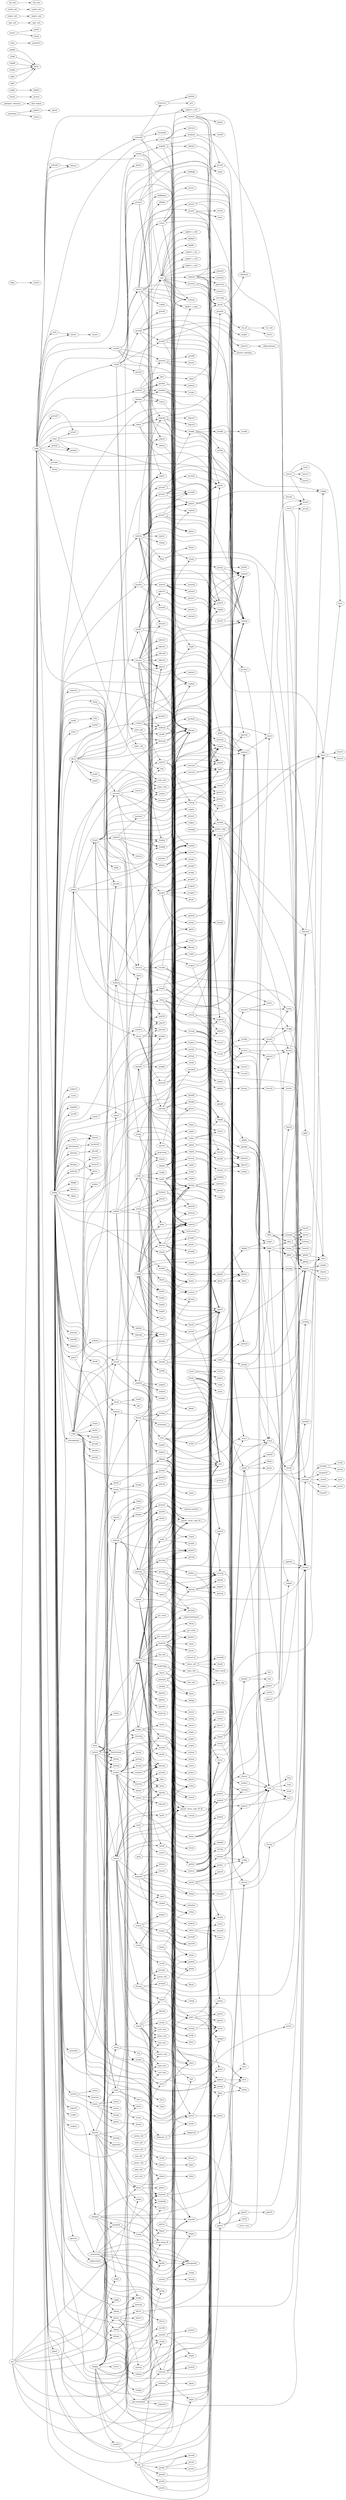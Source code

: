 digraph CCMap {
graph [ rankdir = LR];
adbkql->addbkgl;
adbkql->radmsh;
addbas->asymop;
addbas->latvec;
addrbl->addsds;
addrbl->fsmbl;
addrbl->fsmbpw;
addrbl->i8icopy;
addrbl->mkewgt;
addrbl->rlocbl;
addrbl->ropyln;
addrbl->rsibl;
addsds->delstp;
aginv->grpeql;
aiocls->aiocor;
aiocls->aiogen;
aiocls->aiomom;
aiocls->aiomp;
aiocls->aiopar;
aiocls->aiopot;
aiocls->aiorme;
aiocls->aiosop;
aiocls->aiova;
aiocls->i8icopy;
aiocls->iclbsj;
aiocls->paioc2;
aiocls->pvaioc;
asados->bzmio;
asados->clist;
asados->contet;
asados->dosio;
asados->dosspl;
asados->dostet;
asados->getbzp;
asados->i8icopy;
asados->iclbas;
asados->iomomq;
asados->iomomx;
asados->mkqp;
asados->nosbzm;
asados->spacks_copy;
asados->subasi;
asados->sumlst;
asars->asars1;
asars->iors;
asars->spackv_array_copy_i8_i;
asars1->psymq0;
asars1->psymr0;
asymop->csymop;
atomsc->addzbk;
atomsc->getqvc;
atomsc->newrho;
atomsc->poiss0;
atomsc->prrmsh;
atomsc->radmsh;
atomsc->radwgt;
atomsc->vxc0sp;
atwf->getcor;
atwf->makrwf;
atwf->ortrwf;
atwf->radmsh;
atwf->radwgt;
atwf->wf2lo;
atwf2l->radmsh;
atwf2l->radwgt;
augmat->fradhd;
augmat->fradpk;
augmat->gaugm;
augmat->momusl;
augmat->potpus;
augmat->vlm2us;
augmbl->augq12;
augmbl->augq2z;
augmbl->augq3z;
augmbl->augqp3;
augmbl->augqs3;
augmbl->bstrux;
augmbl->dstrbp;
augq12->orbl;
augq2z->orbl;
baslst->iclbsj;
baslst->slist;
beschb->chebev;
bessel_yl->bessel;
bessjy->beschb;
bessl->besslr;
bessl2->besslr;
besslm->besslr;
bloch->pblch1;
bloch->s2sph;
bloch->yprm;
blsig->bloch;
blsig->phmbls;
blsig->sopert;
blsig->zprm;
bndconn_v2->matm;
bndconn_v2->mkppovl2;
bndfp->addrbl;
bndfp->blsig;
bndfp->bzints;
bndfp->bzwtsf;
bndfp->dfaugm;
bndfp->dfqkkl;
bndfp->dfratm;
bndfp->dfrce;
bndfp->dosio;
bndfp->dstrbp;
bndfp->efldos;
bndfp->fixef0;
bndfp->gen_hamindex;
bndfp->gennlat;
bndfp->getef;
bndfp->getikt;
bndfp->gvlst2;
bndfp->hambl;
bndfp->hambls;
bndfp->i8icopy;
bndfp->interparam;
bndfp->iobzwt;
bndfp->iomomn;
bndfp->iomoms;
bndfp->iorbtm;
bndfp->makdos;
bndfp->maknos;
bndfp->makusq;
bndfp->mchan;
bndfp->mixrho;
bndfp->mkdmtu;
bndfp->mkehkf;
bndfp->mkekin;
bndfp->mkorbm;
bndfp->mkpdos;
bndfp->mkpot;
bndfp->mkrout;
bndfp->mshn3p;
bndfp->mullmf;
bndfp->newsigmasw;
bndfp->noshorbz;
bndfp->phmbls;
bndfp->pnunew;
bndfp->prtev;
bndfp->qparam;
bndfp->rdsigm2;
bndfp->seneinterp;
bndfp->shorbz;
bndfp->sopert2;
bndfp->spacks_copy;
bndfp->spackv_array_copy_i8_i;
bndfp->subzi;
bndfp->suclst;
bndfp->sugw;
bndfp->suham2;
bndfp->sumlst;
bndfp->suqlse;
bndfp->suqlsm;
bndfp->suqlst;
bndfp->suqlsw2;
bndfp->surho;
bndfp->symrho;
bndfp->totfrc;
bndfp->upacks;
bndfp->vcdmel;
bndfp->xmpbnd;
bndfp->xxxdif;
bndfp->yprm;
bndfp->zprm;
bravsy->latvec;
bravsy->rotmat;
bstrux->hxpbl;
bstrux->hxpgbl;
bstrux->hxpos;
bstrux->orbl;
bstrux->paugq1;
bstrux->paugq2;
bstrux->paugqp;
bstrux->prlcb1;
bstrux->uspecb;
bzints->fswgts;
bzints->slinz;
bzmesh->asymop;
bzmesh->bzmsh0;
bzmesh->grpop;
bzmesh->mxxyz;
bzmsh0->projql;
bzwts->bzints;
bzwts->ebcpl;
bzwts->efrng2;
bzwts->fermi;
bzwts->intnos;
bzwts->maknos;
bzwts->splwts;
bzwtsf->bzwts;
bzwtsf->bzwtsm;
bzwtsf->dvdos;
ccutup->cshear;
ccutup->gtbvec;
ccutup->mxmymz;
chgmsh->gvctof;
chgmsh->gvgetf;
chgmsh->gvlist;
chgmsh->gvputf;
chgmsh->pchms2;
chgmsh->pchmsh;
chgmsh->pgvmat2;
chimedit->bzmesh;
chimedit->bzmsh0;
chimedit->i8icopy;
chimedit->stonerpb;
chimedit->stonerrsa;
chkdmu->i8icopy;
chkdmu->ldau;
chkdmu->praldm;
chkdmu->rotycs;
chkdmu->symdmu;
chksgr->bloch;
chksgr->iosigh;
chksgr->orbl;
chksgr->rothph;
chksgr->rothrm;
chkxpn->bessl;
chkxpn->hansmr;
chkxpn->hxpos;
chkxpn->iclbsj;
chkxpn->jxpos;
chkxpn->radmsh;
chkxpn->radpkl;
chkxpn->radwgt;
chkxpn->spacks_copy;
chkxpn->spackv_array_copy_i8_i;
chkxpn->uspecb;
clist->ffnam;
clsprm->ioqpp;
clsset->clsctr;
clsset->prjpos;
clsset->shorps;
cmplat->latvec;
cmplat->psymr0;
cmplat->shorbz;
contet->mkcond;
contet->mxxyz;
contet->slinz;
corlsd->gcor;
corpbe->gcor2;
corprm->hansmr;
cpplat->danrm2;
cpplat->prodln;
cppos->spackv_array_copy_r8_r8;
cvplat->cosvec;
cvplat->danrm2;
cvplat->ddet33;
defpq->atmoms;
dfrce->dstrbp;
dfrce->gvgetf;
dfrce->lindsc;
dfrce->pvdf1;
dfrce->pvdf2;
dfrce->pvdf3;
dfrce->pvdf4;
dfrce->rhomom;
dfrce->suphs0;
dfrce->suylg;
dosspl->delstp;
dosspl->iomoms;
dostet->slinz;
dstrbp->multiple;
dstrbp->optimise;
dstrbp->pdstlb;
dstrbp->single;
easypbe->corlsd;
easypbe->corpbe;
easypbe->corpw91;
easypbe->exchpbe;
easypbe->exchpw91;
ebcpl->iget;
ebcpl->mark1;
elocp->iclbsj;
elocp->loctsh;
elocp->radmsh;
elocp->spacks_copy;
elocp->spackv_array_copy_i8_i;
elocp->uspecb;
evxcp->easypbe;
evxcv->evxcp;
evxcv_new->evxcp;
exchpbe->getuk;
exchpbe->setuk;
fdpp->mul22;
fixef0->ebcpl;
fixpos->shorbz;
fklbl->gklbl;
fklbl->gklq;
fklbl->hsmqe0;
fklbl->shorbz;
flocb2->gtbsl1;
flocb2->orbl;
flocbl->flocb2;
flocbl->gtbsl1;
flocbl->orbl;
fmain->makr;
fmain->prmx;
fmain->ropyln;
fmain->shorbz;
fmain->shorps;
fmain->sylm;
fmain->sylmnc;
fpchk->chkxpn;
fradhd->hansr;
fradpk->radpkl;
freats->atomsc;
freats->fctail;
freats->ftfalo;
freats->getqvc;
freats->optfab;
freats->pratfs;
freats->rmesh;
freats->rnatm;
freats->tailsm;
freeat->freats;
freeat->gtpcor;
freeat->i8icopy;
freeat->iofa;
freeat->ioorbp;
freeat->spacks_copy;
freeat->writebasis;
fsmbl->dstrbp;
fsmbl->gtbsl1;
fsmbl->hhigbl;
fsmbl->orbl;
fsmbl->uspecb;
fsmbpw->dstrbp;
fsmbpw->gtbsl1;
fsmbpw->orbl;
fsmbpw->uspecb;
ftfalo->mtchr2;
ftfalo->mtchre;
ftfalo->popta1;
ftfalo->popta3;
ftfalo->popta4;
ftfalo->popta5;
ftlxp->ftlxp2;
ftlxp->ropyln;
gaugm->paug1;
gaugm->paug2;
gaugm->paug3;
gaugm->paugnl;
gaugm->ppi2z;
gaugm->pvaglc;
gaugm->pvagm1;
gaugm->pvagm2;
gaugm->pvagm3;
gen_hamindex->gvlst2;
gen_hamindex->mptauof;
gen_hamindex->orbl;
gen_hamindex->rotdlmm;
gen_hamindex->shorbz;
gen_hamindex->spacks_copy;
gengrp->gtcsym;
gennlat->shortn3;
gennlat->shortn3_initialize;
gensym->addbas;
gensym->fixpos;
gensym->groupg;
gensym->grpprd;
gensym->lattdf;
gensym->latvec;
gensym->psymop;
gensym->sgroup;
gensym->shoist;
gensym->symcry;
gensym->symlat;
gensym->symtbl;
getcor->rhocor;
getef->iobzwt;
getef->iomomq;
getgv2->eprod;
getikt->debugmode;
getinput_entrance->find_region;
getq->getqvc;
getq->gtpcor;
getqvc->config;
gfigbl->fklbl;
gfigbl->scglp1;
ggugbl->gfigbl;
ghibl->gtbsl2;
ghibl->hklbl;
ghigbl->gtbsl2;
ghigbl->hklgbl;
ghios->gtbsl2;
ghios->hklos;
gklbl->gklbld;
gklbl->gklblq;
gklbl->shorbz;
gklbld->radgkl;
gklbld->sylm;
gklblq->sylm;
gklft->sylm;
gklq->ropyln;
gklq->shortn;
gpfndx->shorbz;
grdepl->grdep2;
grfmsh->gvgetf;
grfmsh->gvputf;
groupg->asymop;
groupg->sgroup;
groupg->shorbz;
grpfnd->latvec;
grpgen->asymop;
grpgen->grpcop;
grpgen->grpeql;
grpgen->grpprd;
gtpcor->spacks_copy;
gtv_setrcd->replacetab2space;
gvctof->shorbz;
gvlist->fullmesh;
gvlist->pvglst;
gvlist->shorbz;
gvlist->shortn3;
gvlist->shortn3_initialize;
gvlst2->gvlstn;
gvlst2->gvlsts;
gvmtch->pgvmat;
hambl->augmbl;
hambl->hsibl;
hambl->smhsbl;
hambl->zprm;
hambls->bloch;
hambls->debugmode;
hambls->hambl;
hambls->phmbls;
hambls->pmtsig;
hambls->psigd;
hambls->shorbz;
hambls->sigswitch;
hambls->sopert;
hambls->zprm;
hamfb3->roth;
hamfb3k->rotsig;
hansmd->hansr;
hansmr->bessl;
hansr->hanr;
hansr->hansr1;
hansr->hansr2;
hansrz->besslr;
hansrz->hanr;
hansrz->hansz1;
hansrz->hansz2;
hansrz->rsort;
hft2r1->gvlist;
hft2r1->hft2r2;
hft2rs->hft2r1;
hft2rs->hft2r3;
hft2rs->pairs;
hft2rs->ppair1;
hft2rs->symiax;
hgugbl->hhigbl;
hhibl->gtbsl2;
hhibl->phhibl;
hhigbl->gtbsl2;
hhigbl->phhigb;
hhugbl->hhigbl;
hklbl->gklbl;
hklbl->gklq;
hklbl->hsmq;
hklbl->shorbz;
hklft->sylm;
hklgbl->hklbl;
hklgbl->scglp1;
hnsmft->fint;
hnsmft->sint;
hsibl->dstrbp;
hsibl->gtbsl1;
hsibl->gvlist;
hsibl->hsibl1;
hsibl->hsibl2;
hsibl->hsibl3;
hsibl->hsibl4;
hsibl->hsibl5;
hsibl->hsibl6;
hsibl->i8icopy;
hsibl->ncutcorrect;
hsibl->nnrl;
hsibl->orbl;
hsibl->suphas;
hsibl->tbhsi;
hsibl->uspecb;
hsibl1->ropyln;
hsibl4->gvgetf;
hsibl4->gvputf;
hsibl6->ifindiv;
hsmbl->hsmbld;
hsmbl->hsmblq;
hsmbl->shorbz;
hsmbld->sylm;
hsmblq->sylm;
hsmq->hansr4;
hsmq->pvhsmq;
hsmq->ropyln;
hsmq->shortn;
hsmqe0->hansr5;
hsmqe0->pvhsmq;
hsmqe0->ropyln;
hsmqe0->shortn;
hxpbl->ghibl;
hxpgbl->ghigbl;
hxpos->ghios;
interparam->prodx2d;
iobsm0->iobsmv;
ioden->gvgetf;
ioden->gvputf;
ioden->i8icopy;
ioden->ioden2;
ioden->rhgcmp;
ioden2->shorps;
ioeula->pvioeu;
iomomq->iomoms;
iomomx->iomoms;
iomomx->pviomx;
ioorbp->i8icopy;
ioorbp->ii8copy;
ioorbp->spacks_copy;
ioposs->iopos;
ioposs->spackv_array_copy_r8_r8;
iorbtm->spacks_copy;
iors->aiomom;
iors->chgmsh;
iors->dpdbyl;
iors->dpdftr;
iors->i8icopy;
iors->ii8copy;
iors->latvec;
iors->mpibc1_s_bz;
iors->mpibc1_s_ctrl;
iors->mpibc1_s_lat;
iors->mpibc1_s_pot;
iors->mpibc1_s_site;
iors->mpibc1_s_spec;
iors->pvsms2;
iors->radsum;
iors->radwgt;
iors->spacks_copy;
iosits->i8icopy;
iosits->ii8copy;
iprmsb->orbl;
ipwovl->matgg2;
latpar->cosvec;
lattc->lctoff;
lattc->qdistn;
lattc->rdistn;
lattc->xlgen;
lattdf->makrot;
lattdf->shear;
lattic->lattc;
lattic->lattdf;
lattic->rdistn;
lattic->spackv_array_copy_r8_r8;
lctoff->dlmtor;
ldau->vldau;
lmaux->asars;
lmaux->cmplat;
lmaux->i8icopy;
lmaux->iopos;
lmaux->iosits;
lmaux->makrm0;
lmaux->ovmin;
lmaux->pairs;
lmaux->sclwsr;
lmaux->shoang;
lmaux->shorps;
lmaux->shoshl;
lmaux->spackv_array_copy_i8_i;
lmaux->spackv_array_copy_r8_r8;
lmaux->symlat;
lmf->defspc;
lmf->findctrlstart;
lmf->lattic;
lmf->lmfp;
lmf->lmhelp;
lmf->mkqp;
lmf->mksym;
lmf->rdctrl2;
lmf->setcg;
lmf->upacks;
lmfa->defspc;
lmfa->findctrlstart;
lmfa->freeat;
lmfa->lattic;
lmfa->lmhelp;
lmfa->mksym;
lmfa->rdctrl2;
lmfa->setcg;
lmfa->upacks;
lmfp->bndfp;
lmfp->chimedit;
lmfp->chkdmu;
lmfp->cppos;
lmfp->fixpos;
lmfp->grdep2;
lmfp->grdepl;
lmfp->iobsm0;
lmfp->iobsmv;
lmfp->ioden;
lmfp->iopos;
lmfp->iors;
lmfp->lattic;
lmfp->lsets_bitop_i8;
lmfp->mkqp;
lmfp->mpibc1_s_lat;
lmfp->nwit;
lmfp->nwitsv;
lmfp->parms0;
lmfp->praugm;
lmfp->prelx1;
lmfp->rdistn;
lmfp->rdovfa;
lmfp->relax;
lmfp->rlxstp;
lmfp->rsedit;
lmfp->setcc;
lmfp->shorps;
lmfp->smshft;
lmfp->spacks_copy;
lmfp->spackv_array_copy_r8_r8;
lmfp->subasi;
lmfp->sudmtu;
lmfp->suham;
lmfp->suldau;
lmfp->supot;
lmfp->upacks;
lmfutil->aiocls;
lmfutil->asados;
lmfutil->clsprm;
lmfutil->clsprp;
lmfutil->defspc;
lmfutil->findctrlstart;
lmfutil->fpchk;
lmfutil->lattic;
lmfutil->lmaux;
lmfutil->lmhelp;
lmfutil->mksym;
lmfutil->rdctrl2;
lmfutil->setcg;
lmfutil->upacks;
locpot->atqval;
locpot->augmat;
locpot->corprm;
locpot->elfigr;
locpot->gtpcor;
locpot->i8icopy;
locpot->locpt2;
locpot->radmsh;
locpot->radwgt;
locpot->uspecb;
locpot->wrhomt;
locpt2->hansmr;
locpt2->poinsp;
locpt2->splrho;
locpt2->vxcns5;
locpt2->vxcnsp;
loctsh->hansmr;
loctsh->makrwf;
loctsh->mtchre;
loctsh->radext;
madmat->shortn;
madmat->strx00;
makdla->bessl2;
makdos->delstp;
makidx->i8icopy;
makidx->idxpr;
makidx->ii8copy;
makidx->mkidx2;
maknos->delstp;
makrm0->defpq;
makrm0->defwsr;
makrm0->evxcv;
makrm0->freats;
makrm0->pairc;
makrm0->poiss0;
makrm0->psymr0;
makrm0->sumsro;
makrvl->rseq;
makrwf->phidx;
makrwf->rseq;
makusp->hansr;
makusp->makrwf;
makusp->makus2;
makusp->ortrwf;
makusp->vxtrap;
makusq->fradhd;
makusq->fradpk;
makusq->pusq1;
makusq->radmsh;
makusq->uspecb;
mchan->spacks_copy;
mixrho->ftlxp;
mixrho->gvgetf;
mixrho->gvputf;
mixrho->lgstar;
mixrho->lindsc;
mixrho->parmx0;
mixrho->parmxp;
mixrho->pkl2ro;
mixrho->pqsclb;
mixrho->pqsclc;
mixrho->pqsclf;
mixrho->pvmix3;
mixrho->pvmix5;
mixrho->pvmix6;
mixrho->pvmix7;
mixrho->pvmix9;
mixrho->radmsh;
mixrho->radwgt;
mixrho->rhgcmp;
mixrho->rhoqm;
mixrho->splrho;
mkdmtu->i8icopy;
mkekin->gtbsl1;
mkekin->i8icopy;
mkekin->mshdot;
mkekin->mshint;
mkekin->orbl;
mkekin->pvgtkn;
mkewgt->delstp;
mkidx2->idxpr;
mkorbm->phvsfp;
mkplat->bravsy;
mkplat->cpplat;
mkplat->cvplat;
mkplat->gtcsym;
mkplat->latpar;
mkplat->roplat;
mkplat->stplat;
mkpot->elocp;
mkpot->i8icopy;
mkpot->locpot;
mkpot->mshint;
mkpot->rhomom;
mkpot->smves;
mkpot->smvxc2;
mkpot->smvxcm;
mkppovl2->matgg2;
mkqp->bzmesh;
mkqp->getqp;
mkqp->i8icopy;
mkqp->ii8copy;
mkqp->lsets_bitop_i8;
mkqp->projql;
mkqp->tetirr;
mkrou1->mkcfus;
mkrou1->mkrou4;
mkrout->corprm;
mkrout->fradhd;
mkrout->fradpk;
mkrout->getcor;
mkrout->gtbsl1;
mkrout->gtpcor;
mkrout->makusp;
mkrout->mkrou1;
mkrout->mkrou2;
mkrout->mkrou3;
mkrout->mkrou5;
mkrout->mkrou6;
mkrout->orbl;
mkrout->radmsh;
mkrout->radsum;
mkrout->radwgt;
mkrout->uspecb;
mksym->aginv;
mksym->gensym;
mksym->grpgen;
mksym->pvsym2;
mksym->spackv_array_copy_i8_i;
mksym->spackv_array_copy_r8_r8;
mksym->splcls;
mksym->symtbl;
momusl->makusp;
mshn3p->mshn31;
mshn3p->mshn32;
mshsiz->fullmesh;
mshsiz->gtpfac;
mshsiz->gvctof;
mshsiz->gvlist;
mshsiz->gvlstn;
mshvmt->gvgetf;
mshvmt->i8icopy;
mshvmt->ropbes;
mshvmt->ropyln;
mtchae->hansmd;
mtchr2->mtchae;
mtchre->mtchae;
mtchre->mtchr2;
mullmf->gtbsl1;
mullmf->mchan;
mullmf->orbl;
newrho->config;
newrho->phidx;
newrho->rhocor;
newrho->rseq;
newrho->setcc;
nghbor->drr2;
nghbor->latlim;
nosbzm->delstp;
nosbzm->iomoms;
nwit->nwitsv;
nwitsv->iosave;
offshp->imxmnx;
optfab->popta1;
optfab->popta2;
optfab->popta3;
optfab->popta4;
optfab->popta5;
ortrwf->addrwf;
ovcall->fovlp;
ovcall->iopos;
ovcall->ovlchk;
ovlchk->avwsr;
ovlchk->shorps;
ovlocr->corprm;
ovlocr->dstrbp;
ovlocr->hxpbl;
ovlocr->hxpos;
ovlocr->p1ovlc;
ovlocr->p2ovlc;
ovlocr->radmsh;
ovlocr->radwgt;
ovlpfa->dstrbp;
ovmin->clist;
ovmin->fovlp;
ovmin->iclbsj;
ovmin->ovcall;
ovmin->ovlchk;
p2ovlc->hansmr;
p2ovlc->radpkl;
p2pkl->phkl2r;
packs->initialize;
pairc->ppair1;
pairc->ppair2;
pairc->ppair3;
pairc->shorps;
pairc->xlgen;
pairs->avwsr;
pairs->pairc;
pairtakao->getgv2;
pairtakao->sortea;
paug2->paug4;
paugq1->gtbsl1;
paugqp->ropyln;
pbevxc->easypbe;
pbevxc->radgrx;
pgvmat2->pgvmat;
phhibl->hklbl;
phhibl->hsmbl;
phhigb->fklbl;
phhigb->hklbl;
phhigb->hsmbl;
phhigb->scglp1;
phidx->dfphi;
phidx->gintsr;
phidx->makdla;
phidx->rseq;
phidx->rsq1;
pkl2ro->radgkl;
pkl2ro->radpkl;
pkl2ro->splrho;
pnunew->bessl;
pnunew->i8icopy;
pnunew->phidx;
pnunew->radmsh;
pnunew->spacks_copy;
poinsp->poiss0;
popta1->hansmd;
popta1->mtchae;
popta3->rseq;
popta3->rsq1;
popta4->phidx;
popta4->rseq;
popta5->hansmr;
popta5->rseq;
potpus->makrwf;
potpus->ortrwf;
potpus->pvpus1;
potpus->radgra;
potpus->rwftai;
potpus->soprm;
potpus->vxtrap;
ppair1->drr2;
ppair1->ppair5;
ppair1->siteid;
ppair5->ppair4;
pptrns->iclbas;
pptrns->oalpha;
pqmix->parmx0;
pqmix->parmxp;
pqmix->pqmixa;
pqmix->pqmixb;
pqmix->pqmixc;
pqmix->pqmxio;
pqmix->pqmxup;
pqmix->pqsclb;
pqmix->pqsclf;
praldm->i8icopy;
praldm->prdmts;
pratfs->config;
pratfs->gintsl;
pratfs->ppratf;
pratfs->rseq;
praugm->spacks_copy;
prlcb1->gtbsl1;
prlcb2->gtbsl1;
prlcb2->orbl;
prodln->danrm2;
prothl->orbl;
prothr->orbl;
protht->pvrotd;
protht->pvrots;
protht->pvrott;
prrhat->prlrho;
prrhat->radmsh;
prrhat->radwgt;
prsed1->lcrho;
prsed1->radmsh;
prsed1->spacks_copy;
prsed1->swrho;
prsed2->mshint;
prsed2->radmsh;
prsed2->radwgt;
prsed2->spacks_copy;
prsed2->splrho;
prsed3->radmsh;
prsed3->wrhomt;
prsed4->prsed2;
prsed4->prsed5;
prsed4->radmsh;
prsed4->radwgt;
prsed4->spacks_copy;
prsed4->splrho;
prtrkl->prrmsh;
prtrkl->radgkl;
psho1->shorbz;
psymop->grpop;
psymop->grpprd;
psymop->parsop;
psymr1->pxsmr1;
psymr1->pysmr1;
pusq1->bstrux;
pusq1->pusq2;
pusq1->rlocb1;
pusq1->uspecb;
pusq2->gtbsl1;
pusq2->orbl;
pvang1->dlmn;
pvang2->dlmn;
pvcdm1->rseq;
pvdf1->atqval;
pvdf1->corprm;
pvdf1->gtpcor;
pvdf1->radsum;
pvdf1->radwgt;
pvdf1->suphas;
pvdf2->smvxcm;
pvdf4->corprm;
pvdf4->i8icopy;
pvdf4->suphas;
pvgtkn->ppi2z;
pvhmb1->i8icopy;
pvhmb1->mshint;
pvmix3->pkl2ro;
pvmix3->pvmix4;
pvmix3->pvmix9;
pvmix3->radmsh;
pvmix3->radwgt;
pvmix4->splrho;
pvmix5->pvmix9;
pvmix5->radmsh;
pvmix5->rhogkl;
pvmix6->pqmixb;
pvmix7->gvputf;
pvmix7->lgstar;
pvmix7->pkl2ro;
pvmix7->pvmix9;
pvmix7->radmsh;
pvmix7->radwgt;
pvrgkl->hansmr;
pvrgkl->vecpkl;
pvrhm2->hansmr;
pvrhm2->poiss0;
pvrhom->hansmr;
pvrots->orbl;
pvsms1->atqval;
pvsms1->gtpcor;
pvsms1->radsum;
pvsms1->radwgt;
pvsms1->rhgcmp;
pvsms1->spacks_copy;
pvsms2->pvsms3;
pvsms2->spacks_copy;
pvsms2->ylmrtg;
pvsym2->clabel;
pvsym2->iclbsj;
pvsym2->spacks_copy;
pwmat->gtbsl1;
pwmat->gvlst2;
pwmat->ifindiv2;
pwmat->ipwovl;
pwmat->matm;
pwmat->matmul_pwhovl;
pwmat->orbl;
pwmat->ropyln;
pwmat->spackv_array_copy_i8_i;
pwmat->spackv_array_copy_r8_r8;
pwmat->uspecb;
pwmat2->gtbsl1;
pwmat2->ifindiv2;
pwmat2->ipwovl;
pwmat2->orbl;
pwmat2->ropyln;
pwmat2->spackv_array_copy_i8_i;
pwmat2->spackv_array_copy_r8_r8;
pwmat2->uspecb;
qdistn->qdist;
qmpkl->pkl2r;
qparam->regioncheck;
radext->radmsh;
radext->radwgt;
rdctrl2->gtv_setrcd;
rdctrl2->gtv_setst;
rdctrl2->ii8copy;
rdctrl2->ioorbp;
rdctrl2->iopos;
rdctrl2->mpibc1_s_spec;
rdctrl2->packs;
rdctrl2->readctrl;
rdctrl2->readctrlpq;
rdctrl2->spacks_copy;
rdctrl2->spackv_array_copy_i8_i;
rdctrl2->spackv_array_copy_r8_r8;
rdctrl2->suidx;
rdctrl2->suldau;
rdctrl2->uarray_size;
rdctrl2->ubz_init;
rdctrl2->ubz_size;
rdctrl2->uctrl_size;
rdctrl2->uham_size;
rdctrl2->ulat_size;
rdctrl2->umix_size;
rdctrl2->umove_size;
rdctrl2->upacks;
rdctrl2->upot_size;
rdctrl2->usite_size;
rdctrl2->uspec_size;
rdctrl2->uspecb;
rdctrl2->ustr_size;
rdeq->product2;
rdistn->rdist;
rdovfa->adbkql;
rdovfa->addbkgsm;
rdovfa->gtpcor;
rdovfa->gvputf;
rdovfa->i8icopy;
rdovfa->iofa;
rdovfa->mpibc1_s_spec;
rdovfa->mshint;
rdovfa->ovlocr;
rdovfa->ovlpfa;
rdovfa->radsum;
rdovfa->radwgt;
rdovfa->spacks_copy;
rdsigm->bzmesh;
rdsigm->bzmsh0;
rdsigm->chksgr;
rdsigm->debugmode;
rdsigm->getqp;
rdsigm->hamfb3;
rdsigm->hft2rs;
rdsigm->i8icopy;
rdsigm->iopos;
rdsigm->iosigh;
rdsigm->istbpm;
rdsigm->latvec;
rdsigm->offshp;
rdsigm->psigd;
rdsigm->rotevs;
rdsigm->rsmsym;
rdsigm->siged;
rdsigm->sigflg;
rdsigm2->bzmesh;
rdsigm2->bzmsh0;
rdsigm2->debugmode;
rdsigm2->getikt;
rdsigm2->hamfb3k;
rdsigm2->iosigh;
rdsigm2->latvec;
readctrl->avwsr;
readctrl->defpq;
readctrl->fill3in;
readctrl->gtv_setio;
readctrl->iosite;
readctrl->lx2vec;
readctrl->parmxp;
readctrl->rmesh;
readctrl->tksw;
readctrl->toksw_init;
readctrl->umix_init;
readctrlpq->config;
readctrlpq->shftpp;
readctrlpq->tksw;
relax->grdep2;
relax->i8icopy;
relax->prelx1;
relax->spacks_copy;
rhgcmp->corprm;
rhgcmp->i8icopy;
rhgcmp->rhgcm2;
rhgcmp->rhgcm3;
rhgcmp->rhogkl;
rhgcmp->suphas;
rhgcmp->suphs0;
rhgcmp->suylg;
rhocor->rseq;
rhocor->xyrhsr;
rhogkl->corprm;
rhogkl->prtrkl;
rhogkl->pvrgkl;
rhogkl->radmsh;
rhogkl->radwgt;
rhomom->corprm;
rhomom->pvrhm2;
rhomom->pvrhom;
rhomom->radmsh;
rhomom->radwgt;
rlocbl->bstrux;
rlocbl->dstrbp;
rlocbl->flocbl;
rlocbl->prlcb2;
rlocbl->prlcb3;
rlocbl->rlocb1;
rlxstp->i8icopy;
rnatm->makrvl;
rnatm->radwgt;
ropbes->bessel;
ropbes->ropbs1;
ropbes->sphbes;
ropyln->ropcsm;
ropyln->ropqln;
ropyln->ropynx;
rotdlmm->debugmode;
rotdlmm->igann;
roth->iprmsb;
roth->prothl;
roth->prothr;
roth->protht;
roth->pvrotd;
roth->s2sph;
roth->ylmrtg;
rothph->orbl;
rothrm->orbl;
rothrm->s2sph;
rothrm->ylmrtg;
rotmat->ddet33;
rotmat->nrmliz;
rotsig->conv2int;
rotsig->debugmode;
rotsig->getikt;
rotsig->rangedq;
rotwv->conv2int;
rotwv->getikt;
rotwv->rangedq;
rotycs->i8icopy;
rsedit->i8icopy;
rsedit->iors;
rsedit->prsed1;
rsedit->prsed2;
rsedit->prsed3;
rsedit->prsed4;
rsedit->rdovfa;
rsedit->usite_init;
rsedit->uspec_init;
rseq->fctp0;
rseq->fctp;
rseq->rsq1;
rseq->rsq2;
rsibl->dstrbp;
rsibl->gvgvcomp;
rsibl->gvlist;
rsibl->hsibl1;
rsibl->i8icopy;
rsibl->rsibl1;
rsibl->rsibl2;
rsibl->rsiblp;
rsibl->tbhsi;
rsibl1->gtbsl1;
rsibl1->i8icopy;
rsibl1->ncutcorrect;
rsibl1->orbl;
rsibl1->rsibl4;
rsibl1->rsibl5;
rsibl1->rsibl6;
rsibl1->suphas;
rsibl1->uspecb;
rsibl2->gvgetf;
rsibl2->gvputf;
rsmsym->dstrbp;
rsmsym->orbl;
rsmsym->rotpnt;
rsmsym->symstr;
rsmsym->ylmrtg;
rstr0->besslr;
rstr0->pvstr0;
rstr0->ropyln;
rwftai->hansmd;
rwftai->hansr;
rwftai->mtchae;
rwftai->mtchre;
rwftai->radwgt;
s3pkl->pkl2r;
s3pkl0->pkl2r;
s3pklx->pkl2r;
scg->f100;
scg->f102;
sclws2->avwsr;
sclws2->drr2;
sclws2->iclbsj;
sclws2->volsph;
sclwsr->avwsr;
sclwsr->maknrs;
sclwsr->pairc;
sclwsr->sclws2;
sclwsr->volsph;
seneinterp->bzmesh;
seneinterp->bzmsh0;
seneinterp->chksgr;
seneinterp->debugmode;
seneinterp->getqp;
seneinterp->hamfb3k;
seneinterp->hft2rs;
seneinterp->i8icopy;
seneinterp->iopos;
seneinterp->iosigh;
seneinterp->istbpm;
seneinterp->latvec;
seneinterp->offshp;
seneinterp->rsmsym;
seneinterp->siged;
seneinterp->sigflg;
setcg->scg;
setcg->sylmnc;
sgroup->asymop;
sgroup->spgcop;
sgroup->spgeql;
sgroup->spgprd;
shear->xxxadd;
shear->xxxes;
shear->xxxse;
shoang->avwsr;
shoang->baslst;
shoang->nghbor;
shoang->pvang1;
shoang->pvang2;
shortn3->ellipsoidxmax;
shoshl->avwsr;
shoshl->baslst;
shoshl->iclbsj;
shoshl->iopos;
shoshl->mkrtab;
shoshl->nghbor;
shoshl->pairs;
shoshl->psho1;
shoshl->xxsho;
siged->drr2;
siged->gtbsl1;
siged->orbl;
smcorm->corprm;
smcorm->hklft;
smhsbl->dstrbp;
smhsbl->gtbsl1;
smhsbl->hhibl;
smhsbl->orbl;
smhsbl->ropyln;
smhsbl->uspecb;
smshft->atqval;
smshft->gtpcor;
smshft->gvgetf;
smshft->gvputf;
smshft->i8icopy;
smshft->lindsc;
smshft->pvsms1;
smshft->symsmr;
smshft->zprm3;
smves->corprm;
smves->i8icopy;
smves->mshdot;
smves->mshint;
smves->mshvmt;
smves->symvvl;
smves->ugcomp;
smves->vesft;
smves->vesgcm;
smvxc2->evxcp;
smvxc2->evxcv;
smvxc2->vxcnlm;
smvxc4->corprm;
smvxc4->hklft;
smvxcm->gvgetf;
smvxcm->gvputf;
smvxcm->mshdot;
smvxcm->mshint;
smvxcm->smcorm;
smvxcm->smvxc2;
smvxcm->smvxc3;
smvxcm->smvxc4;
spcgrp->sgroup;
spcgrp->trysop;
sphbes->bessjy;
spkli->pkl2r;
splcls->clabel;
splcls->iclbsj;
splwts->delstd;
stoner->getde;
stoner->intnb;
stonerrsa->polinta;
stonerrsa->zevl;
stplat->ddet33;
stplat->latvec;
subzi->iobzwt;
suclst->spacks_copy;
sudmtu->i8icopy;
sudmtu->ldau;
sudmtu->praldm;
sudmtu->rotycs;
sudmtu->spacks_copy;
sudmtu->symdmu;
suemph->spacks_copy;
sugcut->i8icopy;
sugcut->ii8copy;
sugcut->spacks_copy;
sugcut->uspecb;
sugw->atwf;
sugw->bndconn_v2;
sugw->gintsl;
sugw->gvlst2;
sugw->gwcphi;
sugw->hambl;
sugw->hambls;
sugw->i8icopy;
sugw->ioaindx;
sugw->makusq;
sugw->orbl;
sugw->phmbls;
sugw->prtev;
sugw->pvsug1;
sugw->pwmat;
sugw->radmsh;
sugw->radwgt;
sugw->rotwv;
sugw->rtoint;
sugw->shorbz;
sugw->spackv_array_copy_i8_i;
sugw->uspecb;
sugw->wlattc;
sugw->wsymops;
suham->gvlst2;
suham->ii8copy;
suham->makidx;
suham->sugcut;
suham2->sugcut;
suham2->uspecb;
suidx->i8icopy;
suidx->ii8copy;
suidx->pz2idx;
suidx->uspecb;
suldau->i8icopy;
sumlst->mchan;
sumlst->slist;
supot->gvlist;
supot->i8icopy;
supot->ii8copy;
supot->madmat;
supot->mshsiz;
supot->sgvsym;
suqlst->sclp;
suylg->ropyln;
symcry->asymop;
symcry->iclbsj;
symcry->latvec;
symcry->shorbz;
symdmu->ddet33;
symdmu->i8icopy;
symdmu->rotspu;
symdmu->ylmrtg;
symia0->grpfnd;
symia0->rotpnt;
symia0->symia1;
symiax->iax2fd;
symiax->symia0;
symlat->csymop;
symlat->grpprd;
symlat->latvec;
symprj->shorbz;
symprj->ylmrtg;
symqmp->pxsmr1;
symqmp->pysmr1;
symqmp->symprj;
symrat->psymr0;
symrat->psymr1;
symrat->psymrf;
symrat->psymrq;
symrat->spackv_array_copy_i8_i;
symrat->spackv_array_copy_r8_r8;
symrat->symprj;
symrho->i8icopy;
symrho->prrhat;
symrho->symrat;
symrho->symsmr;
symsmr->gvaddf;
symsmr->gvgetf;
symsmr->gvsym;
symsmr->i8icopy;
symtbl->grpfnd;
symvvl->iclbas;
symvvl->psymr0;
symvvl->spackv_array_copy_i8_i;
symvvl->spackv_array_copy_r8_r8;
symvvl->symqmp;
t3j_all->fctor1;
t3j_all->tri_rule;
tailsm->hansmr;
tailsm->hansr;
tailsm->hnsmft;
tbhsi->uspecb;
tetirr->ccutup;
toksw_init->clear_swtok;
toksw_init->nswadd;
toksw_init->tkadd;
totfrc->symfor;
tpkli->pkl2r;
trysop->shorbz;
uarray_init->uarray_size;
ubz_init->ubz_size;
uctrl_init->uctrl_size;
ugcomp->corprm;
ugcomp->dstrbp;
ugcomp->ggugbl;
ugcomp->hgugbl;
ugcomp->hhugbl;
ugcomp->setofl;
ugw_init->ugw_size;
uham_init->uham_size;
ulat_init->ulat_size;
umix_init->umix_size;
umove_init->umove_size;
uoptic_init->uoptic_size;
uordn_init->uordn_size;
upacks->initialize;
upot_init->upot_size;
usite_init->usite_size;
uspec_init->uspec_size;
uspecb->spacks_copy;
ustr_init->ustr_size;
utb_init->utb_size;
vcdmel->iomoms;
vcdmel->makusp;
vcdmel->pvcdm1;
vcdmel->pvcdm2;
vcdmel->radmsh;
vcdmel->uspecb;
veecomp->t3j_all;
vesft->gvgetf;
vesft->gvputf;
vesgcm->corprm;
vesgcm->gklft;
vesgcm->gvgetf;
vesgcm->gvputf;
vesgcm->hklft;
vldau->veecomp;
vxc0gc->vxcgr2;
vxc0sp->evxcp;
vxc0sp->evxcv;
vxc0sp->vxcgr2;
vxcgga->easypbe;
vxcgr2->radgrx;
vxcgr2->vxcgga;
vxcgr2->vxnloc;
vxcnlm->grfmsh;
vxcnlm->vxcgga;
vxcnlm->vxnlcc;
vxcnlm->vxnloc;
vxcnls->vxc0gc;
vxcnls->xxcnls2;
vxcns2->evxcp;
vxcns2->evxcv;
vxcns2->vxcns4;
vxcns2->vxcns5;
vxcnsp->ropyln;
vxcnsp->vxcnls;
vxcnsp->vxcns2;
vxcnsp->vxcns3;
vxtrap->radext;
vxtrap->rwftai;
wf2lo->addrwf;
wf2lo->rwftai;
wrirsh->clean0;
wrirsh->oalpha;
wrirsh->wripp;
writebasis->spacks_copy;
xlgen->latlim;
xxcnls2->vxcgga;
xxcnls2->vxnlcc;
xxcnls2->vxnloc;
xxsho->drr2;
xxsho->iclbsj;
ylmrtg->ropyln;
}
